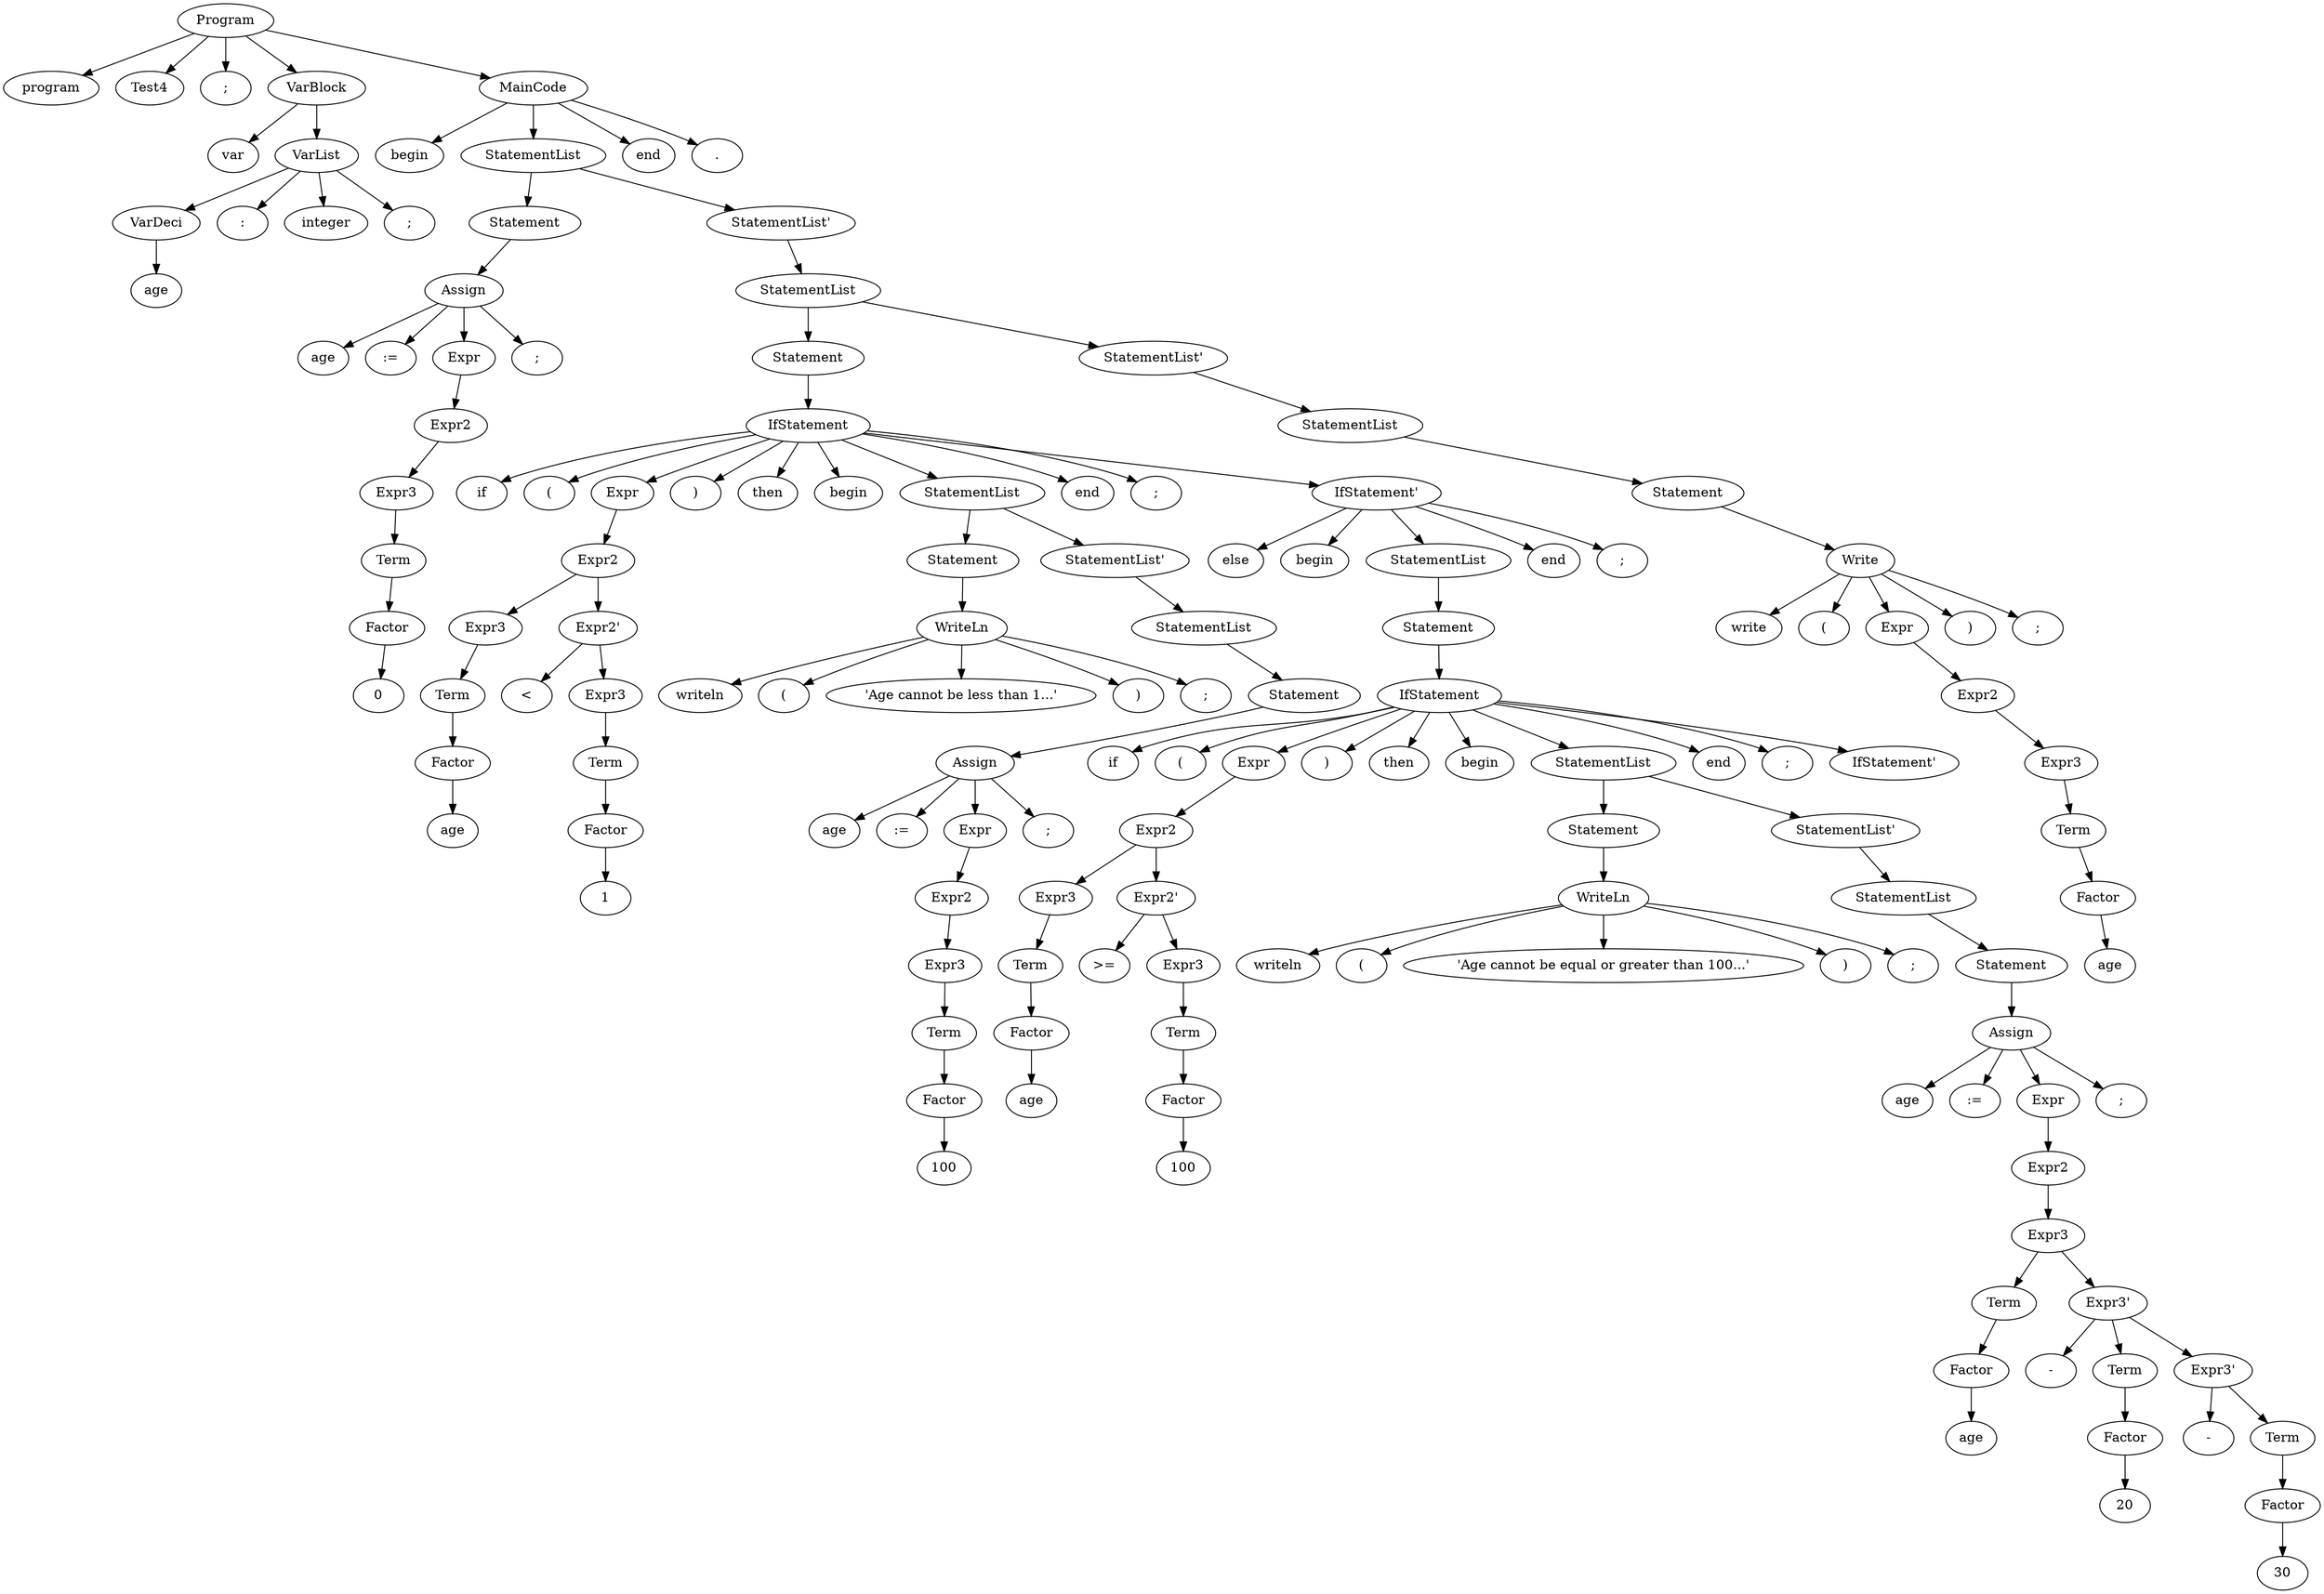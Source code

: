 digraph tree {
    "49e46fd5-b5e1-4993-b7c9-dfc04c09598e" [label="Program"];
    "a2060f00-5619-41a6-9946-b3134e3526f8" [label="program"];
    "4d4e2624-0927-4dac-95a9-a8895903f7ca" [label="Test4"];
    "b8571a10-80c8-4792-9921-3ec526d1184f" [label=";"];
    "eb74a010-b30d-4a33-a4ac-e4110db7de19" [label="VarBlock"];
    "e35059a8-acca-4c58-b960-c8fcdfc68224" [label="var"];
    "e0f26e9b-ea88-487b-986e-022480f83cc2" [label="VarList"];
    "73bd8b43-e987-4e4e-98ac-ab8f5e76ecc1" [label="VarDeci"];
    "4ad7f9ea-343f-442d-89da-fda0af414e08" [label="age"];
    "5a53d490-a3fa-459b-b300-11bfbbefd354" [label=":"];
    "5dbcdc04-7b57-4c25-b17d-a284331f2797" [label="integer"];
    "cb7b0dbd-72db-45c5-8d76-dd5d407f3945" [label=";"];
    "b8e52093-1ca1-4684-9bd0-d0775f6a26ff" [label="MainCode"];
    "0c18c938-8196-480b-ae70-70efa8881181" [label="begin"];
    "05511315-462a-409f-a25a-58045c343cae" [label="StatementList"];
    "4dd8970f-a55e-46c8-8440-f7e0fc93a591" [label="Statement"];
    "4ce90939-5a69-42be-a4dc-33d12b194f78" [label="Assign"];
    "7f83113c-ccd7-4792-b5d0-b206b02c5ced" [label="age"];
    "bcaf9031-c7e6-4ec6-a375-76f754687a9a" [label=":="];
    "76bc265c-9c58-42fa-890b-08d81f537225" [label="Expr"];
    "9587525a-0a0b-4192-b17c-725c6dd2efad" [label="Expr2"];
    "05da6894-44a1-45e3-85de-5ef5aa2609f4" [label="Expr3"];
    "e9eaeb37-9389-4562-81a1-e9f27860a871" [label="Term"];
    "5e670ec8-bd39-4784-8e5f-29a178904961" [label="Factor"];
    "dda7db13-8901-4b77-bcff-bf9ebb57af97" [label="0"];
    "a3e91648-8f77-48af-8e38-079fcf0b75c7" [label=";"];
    "ef343f03-ec2c-46f4-b420-c6ee2ffbc110" [label="StatementList'"];
    "4fe64865-8ea2-48b7-a188-a69399e040ea" [label="StatementList"];
    "76a6f659-6943-4dc2-94e0-1496a829c217" [label="Statement"];
    "00758b52-f080-4e0c-afa0-a1df5257e560" [label="IfStatement"];
    "153e6654-2066-4519-8f61-6be8bac5e662" [label="if"];
    "7ca25f79-e0d0-4816-aef7-6adb8fec0486" [label="("];
    "5aff7d26-1e65-4bc3-984f-007be4f439a5" [label="Expr"];
    "3509ac8e-0bee-4bd7-ac2e-30a24dbcb614" [label="Expr2"];
    "5f17dc20-cf0f-4f1a-9f7e-b40644910964" [label="Expr3"];
    "5a9b8743-3851-4c5f-978b-2a8a1caf9080" [label="Term"];
    "9dd227eb-9467-4550-9934-1bcdd6bd1889" [label="Factor"];
    "c689707b-2520-438b-b6b1-2c0dce5a27c0" [label="age"];
    "0d427ea2-47a6-4cf2-8a36-7b149984c4a7" [label="Expr2'"];
    "374db702-d03d-4ff7-b364-abb5c4d40a5a" [label="<"];
    "5c761ae5-2a1f-4681-8e62-fe51b3c8b278" [label="Expr3"];
    "4ab48496-301c-45d2-ab69-5785f356d2dc" [label="Term"];
    "c40eb78e-1502-4430-acd5-523051491747" [label="Factor"];
    "8dfe2cee-0c5b-42b1-8b25-4f609cdb8778" [label="1"];
    "65957758-2911-48b5-b652-ab7a4b98f9bc" [label=")"];
    "445d0121-4ca7-4a8f-947b-293378bfb51a" [label="then"];
    "4abfc0b6-7b01-40b0-847a-1e3a1f7040dd" [label="begin"];
    "2457c379-46d8-4b43-a56e-00accb331504" [label="StatementList"];
    "e0cca2d7-4a80-4635-a42e-d8014542fa81" [label="Statement"];
    "178ab8c2-3283-4861-bde5-2d50e1fe5774" [label="WriteLn"];
    "8c0be23d-5844-42f0-aa94-e74d9c348db5" [label="writeln"];
    "364faea6-ec01-409d-9897-11ff54ee4910" [label="("];
    "8d3d2958-d065-4934-b21c-ec3e3c8ded1e" [label="'Age cannot be less than 1...'"];
    "43a101f9-7f98-4e23-ab07-69cbb9df0e2d" [label=")"];
    "ca93523e-2957-483a-818b-6368436ab332" [label=";"];
    "76dd51b5-fff4-4b95-b490-17cce5a0ee07" [label="StatementList'"];
    "e9ec46b6-822d-4fa4-953f-fe09c4852f64" [label="StatementList"];
    "9f70bc5b-9c26-48f6-bba9-3ac8584b97a1" [label="Statement"];
    "783f8636-db2d-4a79-a065-b6ac6f3755ee" [label="Assign"];
    "18ed70d6-3b72-4269-933e-c70c9fdcf19e" [label="age"];
    "b5f1c530-033e-49f3-8b85-de24b05b2d5e" [label=":="];
    "bdb05547-bd79-4f9b-9c73-25090cbeb34c" [label="Expr"];
    "e0779180-7267-4fcd-b2d5-af3f260b453f" [label="Expr2"];
    "14d6607e-6a71-474d-a638-501491d5bbb4" [label="Expr3"];
    "f79cd9e6-490a-4c7e-9424-da58c5f3d981" [label="Term"];
    "ca4bb2d9-2fac-4683-8733-db0ebc0a162f" [label="Factor"];
    "58f67f84-9e53-47d9-b945-07bd34de49c6" [label="100"];
    "88beddd1-9022-486f-b216-3320fc38207e" [label=";"];
    "3d12da97-49ba-45a3-ac7f-b4a625517743" [label="end"];
    "2a861aa6-def5-4e4b-a2f9-3e198cc984cd" [label=";"];
    "6036867e-7561-45be-979d-f0cf23bb76a5" [label="IfStatement'"];
    "a33243f4-6c7c-4c54-b219-51b70ccf206a" [label="else"];
    "81ecddeb-3dc1-4fc7-9cf6-12fe8cde584b" [label="begin"];
    "54ea9474-202f-4887-8040-93953e48918b" [label="StatementList"];
    "127ec1a3-dcea-4cf5-bfb8-0fb7d813f303" [label="Statement"];
    "5da8169f-6d3a-407c-a5e1-676bf3653055" [label="IfStatement"];
    "6a00960f-ea3c-405b-a88c-8a63bbc47e63" [label="if"];
    "222c79b0-b1cc-4275-b731-874887c8ee36" [label="("];
    "a0b57731-8f1a-4234-9827-c7bd430932aa" [label="Expr"];
    "3fb7c61c-9074-4adb-ab2d-993b11ae1a93" [label="Expr2"];
    "c7ce6575-3fd2-481a-a17c-4ff025cf57b8" [label="Expr3"];
    "dbce844d-b3c3-4c98-934a-7f6fc4ab5e73" [label="Term"];
    "76d255cf-2eda-4015-9bf9-ecf9170646a5" [label="Factor"];
    "c49767f5-9131-483c-95d1-da3e906d2405" [label="age"];
    "4e8b0cd2-4d34-42d3-990f-4ac8567ebaa6" [label="Expr2'"];
    "4f004e23-c4fe-4065-94fd-6209c327fa45" [label=">="];
    "eed93d45-97ea-4df8-af1f-8ab5e9754282" [label="Expr3"];
    "3ceb08b8-3460-4888-bf12-48a748d30a62" [label="Term"];
    "6653622e-bb05-4f21-9672-fe99a247a6bd" [label="Factor"];
    "b97576c7-aa75-4781-988f-37cc6f8e0440" [label="100"];
    "c4fa60d3-3481-487b-a119-cf8b8e26f2f9" [label=")"];
    "132913b1-ea72-4eda-b06d-8d20232ab021" [label="then"];
    "c82d49fe-d6b1-40d2-a31c-8184949ed27c" [label="begin"];
    "6244e1a5-9dc9-4294-a07a-4a2a10491477" [label="StatementList"];
    "7926bce5-2c2f-4455-90e3-3c123b470d86" [label="Statement"];
    "043f09c3-f385-4a74-90be-49338bc7ec98" [label="WriteLn"];
    "2687712d-b459-496d-ba66-0f516e912da6" [label="writeln"];
    "ac539c08-1005-455e-b140-63c7640b7806" [label="("];
    "c7c7e220-02fb-4194-9069-8bfca60557b9" [label="'Age cannot be equal or greater than 100...'"];
    "a8b7ba04-cfa7-4b40-bd44-4bf4e0303555" [label=")"];
    "0d9bd303-6ea5-4f8a-838c-9350decdcc8f" [label=";"];
    "92fc6089-d3c6-4a1e-af34-7c1454cb0c5a" [label="StatementList'"];
    "8960c6d2-9865-40c3-8226-961964307c56" [label="StatementList"];
    "ad393aa8-c5ad-4ca0-b87a-11659de766de" [label="Statement"];
    "92cc6314-3740-443d-8106-aed0c1422bbc" [label="Assign"];
    "3f58dd4e-3a49-4883-ba3f-364a61a21f9e" [label="age"];
    "b0e901a4-7787-4c0d-b2f7-74c404787e1e" [label=":="];
    "aad3648d-2c99-40a0-bcbd-e86d07e68cf6" [label="Expr"];
    "bc9b54c6-b42f-454a-b21e-f73e08c56b3e" [label="Expr2"];
    "e14112f5-8e13-4ff8-b00a-ca2039f60956" [label="Expr3"];
    "66489d73-760d-4499-a939-bdc28fbae0b3" [label="Term"];
    "d7a32f9f-df1c-4d0e-b4c2-e73d72aee7f5" [label="Factor"];
    "1aef6493-67f7-4b01-8e40-e70b58ad7546" [label="age"];
    "0e17caf1-dc47-4735-8147-0eeae076fe74" [label="Expr3'"];
    "f276a937-8886-4848-bc2a-90a9264f2e00" [label="-"];
    "cbabde6e-2114-4a48-b400-b3603f8491be" [label="Term"];
    "2b2d90b5-e20b-45d5-8fdc-607e5f51d786" [label="Factor"];
    "dc4b9000-a37c-4419-8278-d047e908b548" [label="20"];
    "82eba918-da7a-42ee-a088-555528164c10" [label="Expr3'"];
    "6ff5ede8-ad27-4ffb-843f-bfb96efc4d0a" [label="-"];
    "ca8d63d7-dd69-421c-9c04-d19f55ed21de" [label="Term"];
    "20b22b5c-d6ba-45a7-b384-30749e98c0c7" [label="Factor"];
    "dcc1563f-f380-4f04-a39a-671654c3ca90" [label="30"];
    "b2d9e40e-73bf-4b2f-abb1-82683cd2ea1c" [label=";"];
    "ff74cc40-088d-420f-8dc7-3e5f83e7b274" [label="end"];
    "8af3f0aa-5009-4580-8dae-57757476b5dd" [label=";"];
    "c7719840-9ec5-4b78-8934-880e0b09ba42" [label="IfStatement'"];
    "14b38761-8b72-49d8-9a12-3afa7109f4ca" [label="end"];
    "d30c32b3-b34c-4c6b-af10-e6bebed1e06b" [label=";"];
    "fdc7724b-faf3-4d07-979c-6a95df8d7190" [label="StatementList'"];
    "96750d20-383a-4cca-b759-4f40197a5099" [label="StatementList"];
    "923e061e-5b09-4278-b480-5bdcbb09688c" [label="Statement"];
    "6ad60ba1-347d-4294-a5d4-11e618375349" [label="Write"];
    "701f74a8-48ee-4d36-92f4-d22542fa0021" [label="write"];
    "1b437fa5-b311-4563-8f83-0f0cb6ca19a4" [label="("];
    "5828b37c-ca91-444d-8d80-3cd6a18988b6" [label="Expr"];
    "6675f42b-c9cd-4056-9b64-c075364b5d48" [label="Expr2"];
    "b3deb11b-a48d-479b-9a40-691567a27342" [label="Expr3"];
    "e5631933-45ff-40c1-92ab-b266e596820c" [label="Term"];
    "3ef02903-20ee-4d5e-bec0-ab231fb468de" [label="Factor"];
    "c5511a51-fe89-4b7f-8fb9-d258afd9f6c0" [label="age"];
    "3213ff7c-2d98-4f88-9f17-30834f41eb6a" [label=")"];
    "a7083640-735e-4c74-b0dc-69b39b9f3522" [label=";"];
    "021e7fdc-cdd6-4edc-93bc-993c0d33d1c2" [label="end"];
    "4b98b9a4-5f89-4a83-9323-13559b3b12d4" [label="."];
    "49e46fd5-b5e1-4993-b7c9-dfc04c09598e" -> "a2060f00-5619-41a6-9946-b3134e3526f8";
    "49e46fd5-b5e1-4993-b7c9-dfc04c09598e" -> "4d4e2624-0927-4dac-95a9-a8895903f7ca";
    "49e46fd5-b5e1-4993-b7c9-dfc04c09598e" -> "b8571a10-80c8-4792-9921-3ec526d1184f";
    "49e46fd5-b5e1-4993-b7c9-dfc04c09598e" -> "eb74a010-b30d-4a33-a4ac-e4110db7de19";
    "49e46fd5-b5e1-4993-b7c9-dfc04c09598e" -> "b8e52093-1ca1-4684-9bd0-d0775f6a26ff";
    "eb74a010-b30d-4a33-a4ac-e4110db7de19" -> "e35059a8-acca-4c58-b960-c8fcdfc68224";
    "eb74a010-b30d-4a33-a4ac-e4110db7de19" -> "e0f26e9b-ea88-487b-986e-022480f83cc2";
    "e0f26e9b-ea88-487b-986e-022480f83cc2" -> "73bd8b43-e987-4e4e-98ac-ab8f5e76ecc1";
    "e0f26e9b-ea88-487b-986e-022480f83cc2" -> "5a53d490-a3fa-459b-b300-11bfbbefd354";
    "e0f26e9b-ea88-487b-986e-022480f83cc2" -> "5dbcdc04-7b57-4c25-b17d-a284331f2797";
    "e0f26e9b-ea88-487b-986e-022480f83cc2" -> "cb7b0dbd-72db-45c5-8d76-dd5d407f3945";
    "73bd8b43-e987-4e4e-98ac-ab8f5e76ecc1" -> "4ad7f9ea-343f-442d-89da-fda0af414e08";
    "b8e52093-1ca1-4684-9bd0-d0775f6a26ff" -> "0c18c938-8196-480b-ae70-70efa8881181";
    "b8e52093-1ca1-4684-9bd0-d0775f6a26ff" -> "05511315-462a-409f-a25a-58045c343cae";
    "b8e52093-1ca1-4684-9bd0-d0775f6a26ff" -> "021e7fdc-cdd6-4edc-93bc-993c0d33d1c2";
    "b8e52093-1ca1-4684-9bd0-d0775f6a26ff" -> "4b98b9a4-5f89-4a83-9323-13559b3b12d4";
    "05511315-462a-409f-a25a-58045c343cae" -> "4dd8970f-a55e-46c8-8440-f7e0fc93a591";
    "05511315-462a-409f-a25a-58045c343cae" -> "ef343f03-ec2c-46f4-b420-c6ee2ffbc110";
    "4dd8970f-a55e-46c8-8440-f7e0fc93a591" -> "4ce90939-5a69-42be-a4dc-33d12b194f78";
    "4ce90939-5a69-42be-a4dc-33d12b194f78" -> "7f83113c-ccd7-4792-b5d0-b206b02c5ced";
    "4ce90939-5a69-42be-a4dc-33d12b194f78" -> "bcaf9031-c7e6-4ec6-a375-76f754687a9a";
    "4ce90939-5a69-42be-a4dc-33d12b194f78" -> "76bc265c-9c58-42fa-890b-08d81f537225";
    "4ce90939-5a69-42be-a4dc-33d12b194f78" -> "a3e91648-8f77-48af-8e38-079fcf0b75c7";
    "76bc265c-9c58-42fa-890b-08d81f537225" -> "9587525a-0a0b-4192-b17c-725c6dd2efad";
    "9587525a-0a0b-4192-b17c-725c6dd2efad" -> "05da6894-44a1-45e3-85de-5ef5aa2609f4";
    "05da6894-44a1-45e3-85de-5ef5aa2609f4" -> "e9eaeb37-9389-4562-81a1-e9f27860a871";
    "e9eaeb37-9389-4562-81a1-e9f27860a871" -> "5e670ec8-bd39-4784-8e5f-29a178904961";
    "5e670ec8-bd39-4784-8e5f-29a178904961" -> "dda7db13-8901-4b77-bcff-bf9ebb57af97";
    "ef343f03-ec2c-46f4-b420-c6ee2ffbc110" -> "4fe64865-8ea2-48b7-a188-a69399e040ea";
    "4fe64865-8ea2-48b7-a188-a69399e040ea" -> "76a6f659-6943-4dc2-94e0-1496a829c217";
    "4fe64865-8ea2-48b7-a188-a69399e040ea" -> "fdc7724b-faf3-4d07-979c-6a95df8d7190";
    "76a6f659-6943-4dc2-94e0-1496a829c217" -> "00758b52-f080-4e0c-afa0-a1df5257e560";
    "00758b52-f080-4e0c-afa0-a1df5257e560" -> "153e6654-2066-4519-8f61-6be8bac5e662";
    "00758b52-f080-4e0c-afa0-a1df5257e560" -> "7ca25f79-e0d0-4816-aef7-6adb8fec0486";
    "00758b52-f080-4e0c-afa0-a1df5257e560" -> "5aff7d26-1e65-4bc3-984f-007be4f439a5";
    "00758b52-f080-4e0c-afa0-a1df5257e560" -> "65957758-2911-48b5-b652-ab7a4b98f9bc";
    "00758b52-f080-4e0c-afa0-a1df5257e560" -> "445d0121-4ca7-4a8f-947b-293378bfb51a";
    "00758b52-f080-4e0c-afa0-a1df5257e560" -> "4abfc0b6-7b01-40b0-847a-1e3a1f7040dd";
    "00758b52-f080-4e0c-afa0-a1df5257e560" -> "2457c379-46d8-4b43-a56e-00accb331504";
    "00758b52-f080-4e0c-afa0-a1df5257e560" -> "3d12da97-49ba-45a3-ac7f-b4a625517743";
    "00758b52-f080-4e0c-afa0-a1df5257e560" -> "2a861aa6-def5-4e4b-a2f9-3e198cc984cd";
    "00758b52-f080-4e0c-afa0-a1df5257e560" -> "6036867e-7561-45be-979d-f0cf23bb76a5";
    "5aff7d26-1e65-4bc3-984f-007be4f439a5" -> "3509ac8e-0bee-4bd7-ac2e-30a24dbcb614";
    "3509ac8e-0bee-4bd7-ac2e-30a24dbcb614" -> "5f17dc20-cf0f-4f1a-9f7e-b40644910964";
    "3509ac8e-0bee-4bd7-ac2e-30a24dbcb614" -> "0d427ea2-47a6-4cf2-8a36-7b149984c4a7";
    "5f17dc20-cf0f-4f1a-9f7e-b40644910964" -> "5a9b8743-3851-4c5f-978b-2a8a1caf9080";
    "5a9b8743-3851-4c5f-978b-2a8a1caf9080" -> "9dd227eb-9467-4550-9934-1bcdd6bd1889";
    "9dd227eb-9467-4550-9934-1bcdd6bd1889" -> "c689707b-2520-438b-b6b1-2c0dce5a27c0";
    "0d427ea2-47a6-4cf2-8a36-7b149984c4a7" -> "374db702-d03d-4ff7-b364-abb5c4d40a5a";
    "0d427ea2-47a6-4cf2-8a36-7b149984c4a7" -> "5c761ae5-2a1f-4681-8e62-fe51b3c8b278";
    "5c761ae5-2a1f-4681-8e62-fe51b3c8b278" -> "4ab48496-301c-45d2-ab69-5785f356d2dc";
    "4ab48496-301c-45d2-ab69-5785f356d2dc" -> "c40eb78e-1502-4430-acd5-523051491747";
    "c40eb78e-1502-4430-acd5-523051491747" -> "8dfe2cee-0c5b-42b1-8b25-4f609cdb8778";
    "2457c379-46d8-4b43-a56e-00accb331504" -> "e0cca2d7-4a80-4635-a42e-d8014542fa81";
    "2457c379-46d8-4b43-a56e-00accb331504" -> "76dd51b5-fff4-4b95-b490-17cce5a0ee07";
    "e0cca2d7-4a80-4635-a42e-d8014542fa81" -> "178ab8c2-3283-4861-bde5-2d50e1fe5774";
    "178ab8c2-3283-4861-bde5-2d50e1fe5774" -> "8c0be23d-5844-42f0-aa94-e74d9c348db5";
    "178ab8c2-3283-4861-bde5-2d50e1fe5774" -> "364faea6-ec01-409d-9897-11ff54ee4910";
    "178ab8c2-3283-4861-bde5-2d50e1fe5774" -> "8d3d2958-d065-4934-b21c-ec3e3c8ded1e";
    "178ab8c2-3283-4861-bde5-2d50e1fe5774" -> "43a101f9-7f98-4e23-ab07-69cbb9df0e2d";
    "178ab8c2-3283-4861-bde5-2d50e1fe5774" -> "ca93523e-2957-483a-818b-6368436ab332";
    "76dd51b5-fff4-4b95-b490-17cce5a0ee07" -> "e9ec46b6-822d-4fa4-953f-fe09c4852f64";
    "e9ec46b6-822d-4fa4-953f-fe09c4852f64" -> "9f70bc5b-9c26-48f6-bba9-3ac8584b97a1";
    "9f70bc5b-9c26-48f6-bba9-3ac8584b97a1" -> "783f8636-db2d-4a79-a065-b6ac6f3755ee";
    "783f8636-db2d-4a79-a065-b6ac6f3755ee" -> "18ed70d6-3b72-4269-933e-c70c9fdcf19e";
    "783f8636-db2d-4a79-a065-b6ac6f3755ee" -> "b5f1c530-033e-49f3-8b85-de24b05b2d5e";
    "783f8636-db2d-4a79-a065-b6ac6f3755ee" -> "bdb05547-bd79-4f9b-9c73-25090cbeb34c";
    "783f8636-db2d-4a79-a065-b6ac6f3755ee" -> "88beddd1-9022-486f-b216-3320fc38207e";
    "bdb05547-bd79-4f9b-9c73-25090cbeb34c" -> "e0779180-7267-4fcd-b2d5-af3f260b453f";
    "e0779180-7267-4fcd-b2d5-af3f260b453f" -> "14d6607e-6a71-474d-a638-501491d5bbb4";
    "14d6607e-6a71-474d-a638-501491d5bbb4" -> "f79cd9e6-490a-4c7e-9424-da58c5f3d981";
    "f79cd9e6-490a-4c7e-9424-da58c5f3d981" -> "ca4bb2d9-2fac-4683-8733-db0ebc0a162f";
    "ca4bb2d9-2fac-4683-8733-db0ebc0a162f" -> "58f67f84-9e53-47d9-b945-07bd34de49c6";
    "6036867e-7561-45be-979d-f0cf23bb76a5" -> "a33243f4-6c7c-4c54-b219-51b70ccf206a";
    "6036867e-7561-45be-979d-f0cf23bb76a5" -> "81ecddeb-3dc1-4fc7-9cf6-12fe8cde584b";
    "6036867e-7561-45be-979d-f0cf23bb76a5" -> "54ea9474-202f-4887-8040-93953e48918b";
    "6036867e-7561-45be-979d-f0cf23bb76a5" -> "14b38761-8b72-49d8-9a12-3afa7109f4ca";
    "6036867e-7561-45be-979d-f0cf23bb76a5" -> "d30c32b3-b34c-4c6b-af10-e6bebed1e06b";
    "54ea9474-202f-4887-8040-93953e48918b" -> "127ec1a3-dcea-4cf5-bfb8-0fb7d813f303";
    "127ec1a3-dcea-4cf5-bfb8-0fb7d813f303" -> "5da8169f-6d3a-407c-a5e1-676bf3653055";
    "5da8169f-6d3a-407c-a5e1-676bf3653055" -> "6a00960f-ea3c-405b-a88c-8a63bbc47e63";
    "5da8169f-6d3a-407c-a5e1-676bf3653055" -> "222c79b0-b1cc-4275-b731-874887c8ee36";
    "5da8169f-6d3a-407c-a5e1-676bf3653055" -> "a0b57731-8f1a-4234-9827-c7bd430932aa";
    "5da8169f-6d3a-407c-a5e1-676bf3653055" -> "c4fa60d3-3481-487b-a119-cf8b8e26f2f9";
    "5da8169f-6d3a-407c-a5e1-676bf3653055" -> "132913b1-ea72-4eda-b06d-8d20232ab021";
    "5da8169f-6d3a-407c-a5e1-676bf3653055" -> "c82d49fe-d6b1-40d2-a31c-8184949ed27c";
    "5da8169f-6d3a-407c-a5e1-676bf3653055" -> "6244e1a5-9dc9-4294-a07a-4a2a10491477";
    "5da8169f-6d3a-407c-a5e1-676bf3653055" -> "ff74cc40-088d-420f-8dc7-3e5f83e7b274";
    "5da8169f-6d3a-407c-a5e1-676bf3653055" -> "8af3f0aa-5009-4580-8dae-57757476b5dd";
    "5da8169f-6d3a-407c-a5e1-676bf3653055" -> "c7719840-9ec5-4b78-8934-880e0b09ba42";
    "a0b57731-8f1a-4234-9827-c7bd430932aa" -> "3fb7c61c-9074-4adb-ab2d-993b11ae1a93";
    "3fb7c61c-9074-4adb-ab2d-993b11ae1a93" -> "c7ce6575-3fd2-481a-a17c-4ff025cf57b8";
    "3fb7c61c-9074-4adb-ab2d-993b11ae1a93" -> "4e8b0cd2-4d34-42d3-990f-4ac8567ebaa6";
    "c7ce6575-3fd2-481a-a17c-4ff025cf57b8" -> "dbce844d-b3c3-4c98-934a-7f6fc4ab5e73";
    "dbce844d-b3c3-4c98-934a-7f6fc4ab5e73" -> "76d255cf-2eda-4015-9bf9-ecf9170646a5";
    "76d255cf-2eda-4015-9bf9-ecf9170646a5" -> "c49767f5-9131-483c-95d1-da3e906d2405";
    "4e8b0cd2-4d34-42d3-990f-4ac8567ebaa6" -> "4f004e23-c4fe-4065-94fd-6209c327fa45";
    "4e8b0cd2-4d34-42d3-990f-4ac8567ebaa6" -> "eed93d45-97ea-4df8-af1f-8ab5e9754282";
    "eed93d45-97ea-4df8-af1f-8ab5e9754282" -> "3ceb08b8-3460-4888-bf12-48a748d30a62";
    "3ceb08b8-3460-4888-bf12-48a748d30a62" -> "6653622e-bb05-4f21-9672-fe99a247a6bd";
    "6653622e-bb05-4f21-9672-fe99a247a6bd" -> "b97576c7-aa75-4781-988f-37cc6f8e0440";
    "6244e1a5-9dc9-4294-a07a-4a2a10491477" -> "7926bce5-2c2f-4455-90e3-3c123b470d86";
    "6244e1a5-9dc9-4294-a07a-4a2a10491477" -> "92fc6089-d3c6-4a1e-af34-7c1454cb0c5a";
    "7926bce5-2c2f-4455-90e3-3c123b470d86" -> "043f09c3-f385-4a74-90be-49338bc7ec98";
    "043f09c3-f385-4a74-90be-49338bc7ec98" -> "2687712d-b459-496d-ba66-0f516e912da6";
    "043f09c3-f385-4a74-90be-49338bc7ec98" -> "ac539c08-1005-455e-b140-63c7640b7806";
    "043f09c3-f385-4a74-90be-49338bc7ec98" -> "c7c7e220-02fb-4194-9069-8bfca60557b9";
    "043f09c3-f385-4a74-90be-49338bc7ec98" -> "a8b7ba04-cfa7-4b40-bd44-4bf4e0303555";
    "043f09c3-f385-4a74-90be-49338bc7ec98" -> "0d9bd303-6ea5-4f8a-838c-9350decdcc8f";
    "92fc6089-d3c6-4a1e-af34-7c1454cb0c5a" -> "8960c6d2-9865-40c3-8226-961964307c56";
    "8960c6d2-9865-40c3-8226-961964307c56" -> "ad393aa8-c5ad-4ca0-b87a-11659de766de";
    "ad393aa8-c5ad-4ca0-b87a-11659de766de" -> "92cc6314-3740-443d-8106-aed0c1422bbc";
    "92cc6314-3740-443d-8106-aed0c1422bbc" -> "3f58dd4e-3a49-4883-ba3f-364a61a21f9e";
    "92cc6314-3740-443d-8106-aed0c1422bbc" -> "b0e901a4-7787-4c0d-b2f7-74c404787e1e";
    "92cc6314-3740-443d-8106-aed0c1422bbc" -> "aad3648d-2c99-40a0-bcbd-e86d07e68cf6";
    "92cc6314-3740-443d-8106-aed0c1422bbc" -> "b2d9e40e-73bf-4b2f-abb1-82683cd2ea1c";
    "aad3648d-2c99-40a0-bcbd-e86d07e68cf6" -> "bc9b54c6-b42f-454a-b21e-f73e08c56b3e";
    "bc9b54c6-b42f-454a-b21e-f73e08c56b3e" -> "e14112f5-8e13-4ff8-b00a-ca2039f60956";
    "e14112f5-8e13-4ff8-b00a-ca2039f60956" -> "66489d73-760d-4499-a939-bdc28fbae0b3";
    "e14112f5-8e13-4ff8-b00a-ca2039f60956" -> "0e17caf1-dc47-4735-8147-0eeae076fe74";
    "66489d73-760d-4499-a939-bdc28fbae0b3" -> "d7a32f9f-df1c-4d0e-b4c2-e73d72aee7f5";
    "d7a32f9f-df1c-4d0e-b4c2-e73d72aee7f5" -> "1aef6493-67f7-4b01-8e40-e70b58ad7546";
    "0e17caf1-dc47-4735-8147-0eeae076fe74" -> "f276a937-8886-4848-bc2a-90a9264f2e00";
    "0e17caf1-dc47-4735-8147-0eeae076fe74" -> "cbabde6e-2114-4a48-b400-b3603f8491be";
    "0e17caf1-dc47-4735-8147-0eeae076fe74" -> "82eba918-da7a-42ee-a088-555528164c10";
    "cbabde6e-2114-4a48-b400-b3603f8491be" -> "2b2d90b5-e20b-45d5-8fdc-607e5f51d786";
    "2b2d90b5-e20b-45d5-8fdc-607e5f51d786" -> "dc4b9000-a37c-4419-8278-d047e908b548";
    "82eba918-da7a-42ee-a088-555528164c10" -> "6ff5ede8-ad27-4ffb-843f-bfb96efc4d0a";
    "82eba918-da7a-42ee-a088-555528164c10" -> "ca8d63d7-dd69-421c-9c04-d19f55ed21de";
    "ca8d63d7-dd69-421c-9c04-d19f55ed21de" -> "20b22b5c-d6ba-45a7-b384-30749e98c0c7";
    "20b22b5c-d6ba-45a7-b384-30749e98c0c7" -> "dcc1563f-f380-4f04-a39a-671654c3ca90";
    "fdc7724b-faf3-4d07-979c-6a95df8d7190" -> "96750d20-383a-4cca-b759-4f40197a5099";
    "96750d20-383a-4cca-b759-4f40197a5099" -> "923e061e-5b09-4278-b480-5bdcbb09688c";
    "923e061e-5b09-4278-b480-5bdcbb09688c" -> "6ad60ba1-347d-4294-a5d4-11e618375349";
    "6ad60ba1-347d-4294-a5d4-11e618375349" -> "701f74a8-48ee-4d36-92f4-d22542fa0021";
    "6ad60ba1-347d-4294-a5d4-11e618375349" -> "1b437fa5-b311-4563-8f83-0f0cb6ca19a4";
    "6ad60ba1-347d-4294-a5d4-11e618375349" -> "5828b37c-ca91-444d-8d80-3cd6a18988b6";
    "6ad60ba1-347d-4294-a5d4-11e618375349" -> "3213ff7c-2d98-4f88-9f17-30834f41eb6a";
    "6ad60ba1-347d-4294-a5d4-11e618375349" -> "a7083640-735e-4c74-b0dc-69b39b9f3522";
    "5828b37c-ca91-444d-8d80-3cd6a18988b6" -> "6675f42b-c9cd-4056-9b64-c075364b5d48";
    "6675f42b-c9cd-4056-9b64-c075364b5d48" -> "b3deb11b-a48d-479b-9a40-691567a27342";
    "b3deb11b-a48d-479b-9a40-691567a27342" -> "e5631933-45ff-40c1-92ab-b266e596820c";
    "e5631933-45ff-40c1-92ab-b266e596820c" -> "3ef02903-20ee-4d5e-bec0-ab231fb468de";
    "3ef02903-20ee-4d5e-bec0-ab231fb468de" -> "c5511a51-fe89-4b7f-8fb9-d258afd9f6c0";
}
